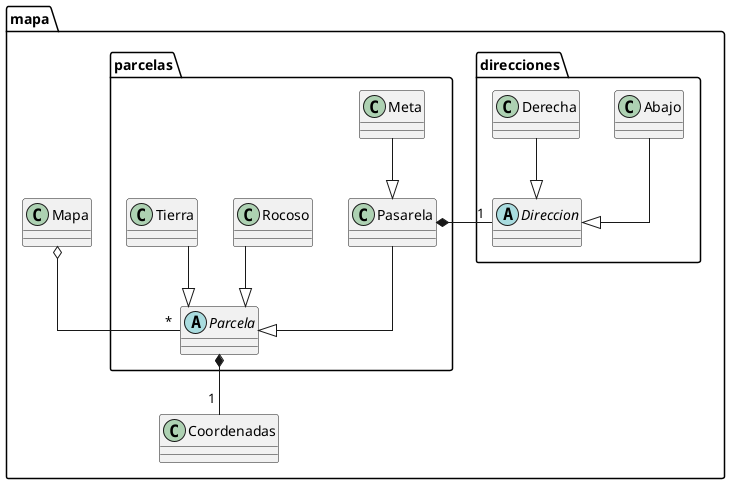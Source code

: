 @startuml

top to bottom direction
skinparam linetype ortho

package "mapa"{
package "direcciones"{
    abstract Direccion
    class Abajo
    class Derecha
}
package "parcelas"{
    abstract Parcela
    class Meta
    class Pasarela
    class Rocoso
    class Tierra
}
class Coordenadas
class Mapa
}
Abajo --|>  Direccion
Derecha --|>  Direccion
Mapa o-- "*" Parcela
Meta --|>  Pasarela
Parcela *-- "1 " Coordenadas
Pasarela *- "1" Direccion
Pasarela --|>  Parcela
Rocoso --|>  Parcela
Tierra --|>  Parcela
@enduml
